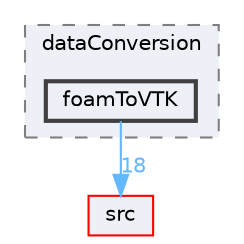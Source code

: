 digraph "applications/utilities/postProcessing/dataConversion/foamToVTK"
{
 // LATEX_PDF_SIZE
  bgcolor="transparent";
  edge [fontname=Helvetica,fontsize=10,labelfontname=Helvetica,labelfontsize=10];
  node [fontname=Helvetica,fontsize=10,shape=box,height=0.2,width=0.4];
  compound=true
  subgraph clusterdir_287a8ee951d3c46055211652d30251ed {
    graph [ bgcolor="#edf0f7", pencolor="grey50", label="dataConversion", fontname=Helvetica,fontsize=10 style="filled,dashed", URL="dir_287a8ee951d3c46055211652d30251ed.html",tooltip=""]
  dir_f73f3a59aefc419d78bd8216641486ec [label="foamToVTK", fillcolor="#edf0f7", color="grey25", style="filled,bold", URL="dir_f73f3a59aefc419d78bd8216641486ec.html",tooltip=""];
  }
  dir_68267d1309a1af8e8297ef4c3efbcdba [label="src", fillcolor="#edf0f7", color="red", style="filled", URL="dir_68267d1309a1af8e8297ef4c3efbcdba.html",tooltip=""];
  dir_f73f3a59aefc419d78bd8216641486ec->dir_68267d1309a1af8e8297ef4c3efbcdba [headlabel="18", labeldistance=1.5 headhref="dir_001465_003729.html" href="dir_001465_003729.html" color="steelblue1" fontcolor="steelblue1"];
}
